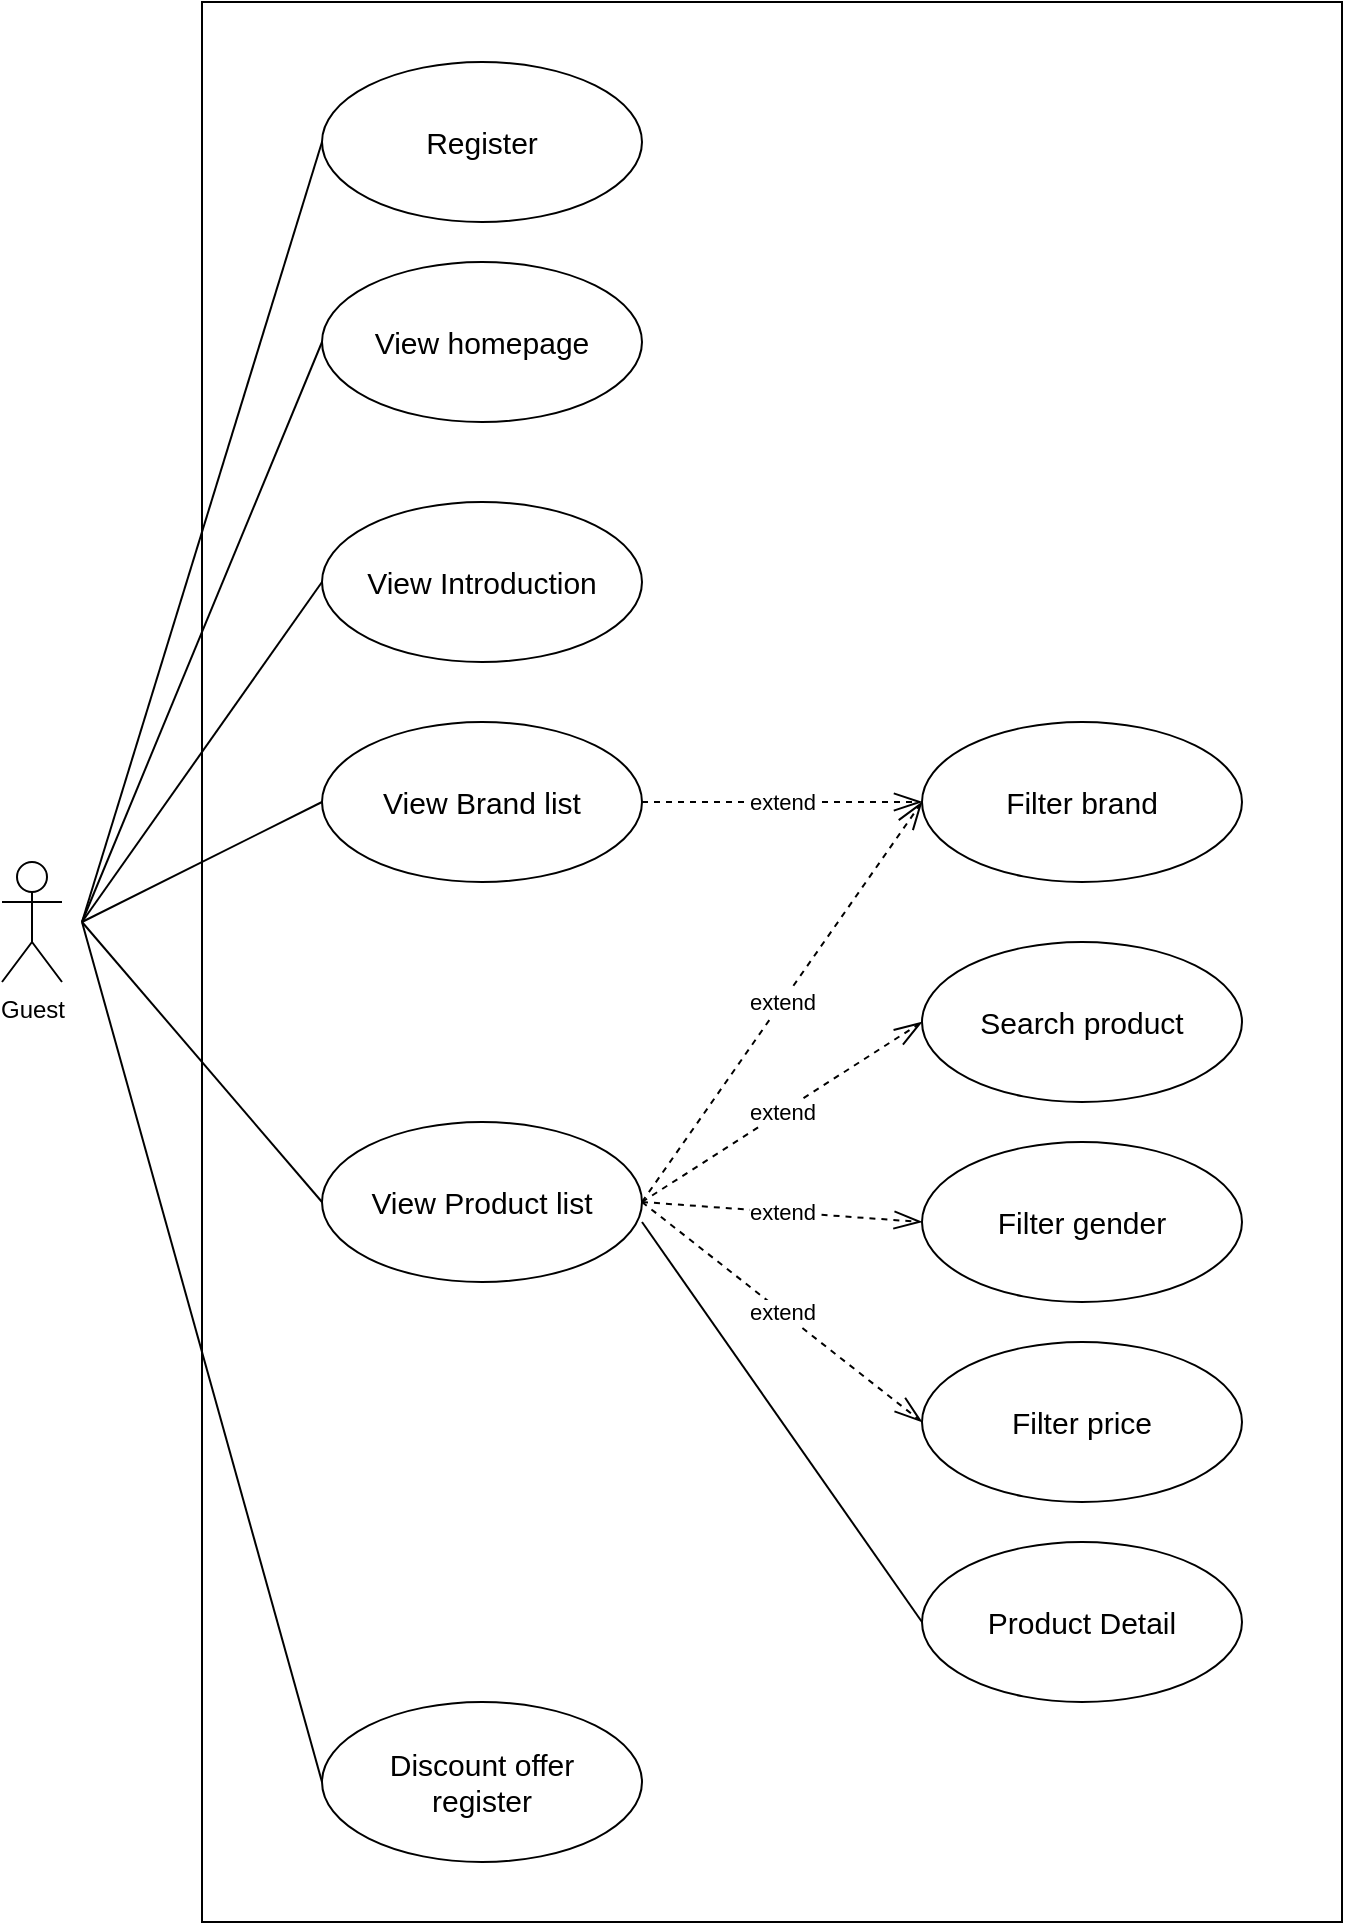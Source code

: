 <mxfile version="21.7.5" type="device">
  <diagram name="Page-1" id="RgLAFF6ZJAaMnFaq09OC">
    <mxGraphModel dx="1750" dy="1035" grid="1" gridSize="10" guides="1" tooltips="1" connect="1" arrows="1" fold="1" page="1" pageScale="1" pageWidth="850" pageHeight="1100" math="0" shadow="0">
      <root>
        <mxCell id="0" />
        <mxCell id="1" parent="0" />
        <mxCell id="H_iCGJk6flqgCGRjibaX-1" value="Guest" style="shape=umlActor;verticalLabelPosition=bottom;verticalAlign=top;html=1;outlineConnect=0;" vertex="1" parent="1">
          <mxGeometry x="30" y="540" width="30" height="60" as="geometry" />
        </mxCell>
        <mxCell id="H_iCGJk6flqgCGRjibaX-7" value="" style="rounded=0;whiteSpace=wrap;html=1;" vertex="1" parent="1">
          <mxGeometry x="130" y="110" width="570" height="960" as="geometry" />
        </mxCell>
        <mxCell id="H_iCGJk6flqgCGRjibaX-9" value="Register" style="ellipse;whiteSpace=wrap;html=1;fontSize=15;" vertex="1" parent="1">
          <mxGeometry x="190" y="140" width="160" height="80" as="geometry" />
        </mxCell>
        <mxCell id="H_iCGJk6flqgCGRjibaX-10" value="View homepage" style="ellipse;whiteSpace=wrap;html=1;fontSize=15;" vertex="1" parent="1">
          <mxGeometry x="190" y="240" width="160" height="80" as="geometry" />
        </mxCell>
        <mxCell id="H_iCGJk6flqgCGRjibaX-11" value="View Introduction" style="ellipse;whiteSpace=wrap;html=1;fontSize=15;" vertex="1" parent="1">
          <mxGeometry x="190" y="360" width="160" height="80" as="geometry" />
        </mxCell>
        <mxCell id="H_iCGJk6flqgCGRjibaX-12" value="View Brand list" style="ellipse;whiteSpace=wrap;html=1;fontSize=15;" vertex="1" parent="1">
          <mxGeometry x="190" y="470" width="160" height="80" as="geometry" />
        </mxCell>
        <mxCell id="H_iCGJk6flqgCGRjibaX-13" value="Discount offer &lt;br&gt;register" style="ellipse;whiteSpace=wrap;html=1;fontSize=15;" vertex="1" parent="1">
          <mxGeometry x="190" y="960" width="160" height="80" as="geometry" />
        </mxCell>
        <mxCell id="H_iCGJk6flqgCGRjibaX-14" value="Filter brand" style="ellipse;whiteSpace=wrap;html=1;fontSize=15;" vertex="1" parent="1">
          <mxGeometry x="490" y="470" width="160" height="80" as="geometry" />
        </mxCell>
        <mxCell id="H_iCGJk6flqgCGRjibaX-15" value="View Product list" style="ellipse;whiteSpace=wrap;html=1;fontSize=15;" vertex="1" parent="1">
          <mxGeometry x="190" y="670" width="160" height="80" as="geometry" />
        </mxCell>
        <mxCell id="H_iCGJk6flqgCGRjibaX-16" value="Search product" style="ellipse;whiteSpace=wrap;html=1;fontSize=15;" vertex="1" parent="1">
          <mxGeometry x="490" y="580" width="160" height="80" as="geometry" />
        </mxCell>
        <mxCell id="H_iCGJk6flqgCGRjibaX-17" value="Filter gender" style="ellipse;whiteSpace=wrap;html=1;fontSize=15;" vertex="1" parent="1">
          <mxGeometry x="490" y="680" width="160" height="80" as="geometry" />
        </mxCell>
        <mxCell id="H_iCGJk6flqgCGRjibaX-18" value="Filter price" style="ellipse;whiteSpace=wrap;html=1;fontSize=15;" vertex="1" parent="1">
          <mxGeometry x="490" y="780" width="160" height="80" as="geometry" />
        </mxCell>
        <mxCell id="H_iCGJk6flqgCGRjibaX-20" value="" style="endArrow=none;html=1;rounded=0;entryX=0;entryY=0.5;entryDx=0;entryDy=0;" edge="1" parent="1" target="H_iCGJk6flqgCGRjibaX-9">
          <mxGeometry width="50" height="50" relative="1" as="geometry">
            <mxPoint x="70" y="570" as="sourcePoint" />
            <mxPoint x="120" y="270" as="targetPoint" />
          </mxGeometry>
        </mxCell>
        <mxCell id="H_iCGJk6flqgCGRjibaX-21" value="" style="endArrow=none;html=1;rounded=0;entryX=0;entryY=0.5;entryDx=0;entryDy=0;" edge="1" parent="1" target="H_iCGJk6flqgCGRjibaX-10">
          <mxGeometry width="50" height="50" relative="1" as="geometry">
            <mxPoint x="70" y="570" as="sourcePoint" />
            <mxPoint x="200" y="190" as="targetPoint" />
          </mxGeometry>
        </mxCell>
        <mxCell id="H_iCGJk6flqgCGRjibaX-22" value="" style="endArrow=none;html=1;rounded=0;entryX=0;entryY=0.5;entryDx=0;entryDy=0;" edge="1" parent="1" target="H_iCGJk6flqgCGRjibaX-11">
          <mxGeometry width="50" height="50" relative="1" as="geometry">
            <mxPoint x="70" y="570" as="sourcePoint" />
            <mxPoint x="200" y="290" as="targetPoint" />
          </mxGeometry>
        </mxCell>
        <mxCell id="H_iCGJk6flqgCGRjibaX-23" value="" style="endArrow=none;html=1;rounded=0;entryX=0;entryY=0.5;entryDx=0;entryDy=0;" edge="1" parent="1" target="H_iCGJk6flqgCGRjibaX-12">
          <mxGeometry width="50" height="50" relative="1" as="geometry">
            <mxPoint x="70" y="570" as="sourcePoint" />
            <mxPoint x="200" y="410" as="targetPoint" />
          </mxGeometry>
        </mxCell>
        <mxCell id="H_iCGJk6flqgCGRjibaX-24" value="" style="endArrow=none;html=1;rounded=0;entryX=0;entryY=0.5;entryDx=0;entryDy=0;" edge="1" parent="1" target="H_iCGJk6flqgCGRjibaX-15">
          <mxGeometry width="50" height="50" relative="1" as="geometry">
            <mxPoint x="70" y="570" as="sourcePoint" />
            <mxPoint x="200" y="520" as="targetPoint" />
          </mxGeometry>
        </mxCell>
        <mxCell id="H_iCGJk6flqgCGRjibaX-25" value="" style="endArrow=none;html=1;rounded=0;entryX=0;entryY=0.5;entryDx=0;entryDy=0;" edge="1" parent="1" target="H_iCGJk6flqgCGRjibaX-13">
          <mxGeometry width="50" height="50" relative="1" as="geometry">
            <mxPoint x="70" y="570" as="sourcePoint" />
            <mxPoint x="200" y="720" as="targetPoint" />
          </mxGeometry>
        </mxCell>
        <mxCell id="H_iCGJk6flqgCGRjibaX-27" value="extend" style="endArrow=openThin;html=1;rounded=0;entryX=0;entryY=0.5;entryDx=0;entryDy=0;exitX=1;exitY=0.5;exitDx=0;exitDy=0;dashed=1;endFill=0;endSize=12;" edge="1" parent="1" source="H_iCGJk6flqgCGRjibaX-12" target="H_iCGJk6flqgCGRjibaX-14">
          <mxGeometry width="50" height="50" relative="1" as="geometry">
            <mxPoint x="310" y="670" as="sourcePoint" />
            <mxPoint x="360" y="620" as="targetPoint" />
          </mxGeometry>
        </mxCell>
        <mxCell id="H_iCGJk6flqgCGRjibaX-28" value="extend" style="endArrow=openThin;html=1;rounded=0;exitX=1;exitY=0.5;exitDx=0;exitDy=0;dashed=1;endFill=0;endSize=12;entryX=0;entryY=0.5;entryDx=0;entryDy=0;" edge="1" parent="1" source="H_iCGJk6flqgCGRjibaX-15" target="H_iCGJk6flqgCGRjibaX-16">
          <mxGeometry width="50" height="50" relative="1" as="geometry">
            <mxPoint x="300" y="630" as="sourcePoint" />
            <mxPoint x="440" y="630" as="targetPoint" />
          </mxGeometry>
        </mxCell>
        <mxCell id="H_iCGJk6flqgCGRjibaX-29" value="extend" style="endArrow=openThin;html=1;rounded=0;dashed=1;endFill=0;endSize=12;entryX=0;entryY=0.5;entryDx=0;entryDy=0;" edge="1" parent="1" target="H_iCGJk6flqgCGRjibaX-17">
          <mxGeometry width="50" height="50" relative="1" as="geometry">
            <mxPoint x="350" y="710" as="sourcePoint" />
            <mxPoint x="500" y="630" as="targetPoint" />
          </mxGeometry>
        </mxCell>
        <mxCell id="H_iCGJk6flqgCGRjibaX-30" value="extend" style="endArrow=openThin;html=1;rounded=0;dashed=1;endFill=0;endSize=12;entryX=0;entryY=0.5;entryDx=0;entryDy=0;" edge="1" parent="1" target="H_iCGJk6flqgCGRjibaX-18">
          <mxGeometry width="50" height="50" relative="1" as="geometry">
            <mxPoint x="350" y="710" as="sourcePoint" />
            <mxPoint x="500" y="730" as="targetPoint" />
          </mxGeometry>
        </mxCell>
        <mxCell id="H_iCGJk6flqgCGRjibaX-31" value="extend" style="endArrow=openThin;html=1;rounded=0;dashed=1;endFill=0;endSize=12;entryX=0;entryY=0.5;entryDx=0;entryDy=0;" edge="1" parent="1" target="H_iCGJk6flqgCGRjibaX-14">
          <mxGeometry width="50" height="50" relative="1" as="geometry">
            <mxPoint x="350" y="710" as="sourcePoint" />
            <mxPoint x="500" y="630" as="targetPoint" />
          </mxGeometry>
        </mxCell>
        <mxCell id="H_iCGJk6flqgCGRjibaX-32" value="Product Detail" style="ellipse;whiteSpace=wrap;html=1;fontSize=15;" vertex="1" parent="1">
          <mxGeometry x="490" y="880" width="160" height="80" as="geometry" />
        </mxCell>
        <mxCell id="H_iCGJk6flqgCGRjibaX-33" value="" style="endArrow=none;html=1;rounded=0;entryX=0;entryY=0.5;entryDx=0;entryDy=0;" edge="1" parent="1" target="H_iCGJk6flqgCGRjibaX-32">
          <mxGeometry width="50" height="50" relative="1" as="geometry">
            <mxPoint x="350" y="720" as="sourcePoint" />
            <mxPoint x="390" y="850" as="targetPoint" />
          </mxGeometry>
        </mxCell>
      </root>
    </mxGraphModel>
  </diagram>
</mxfile>
